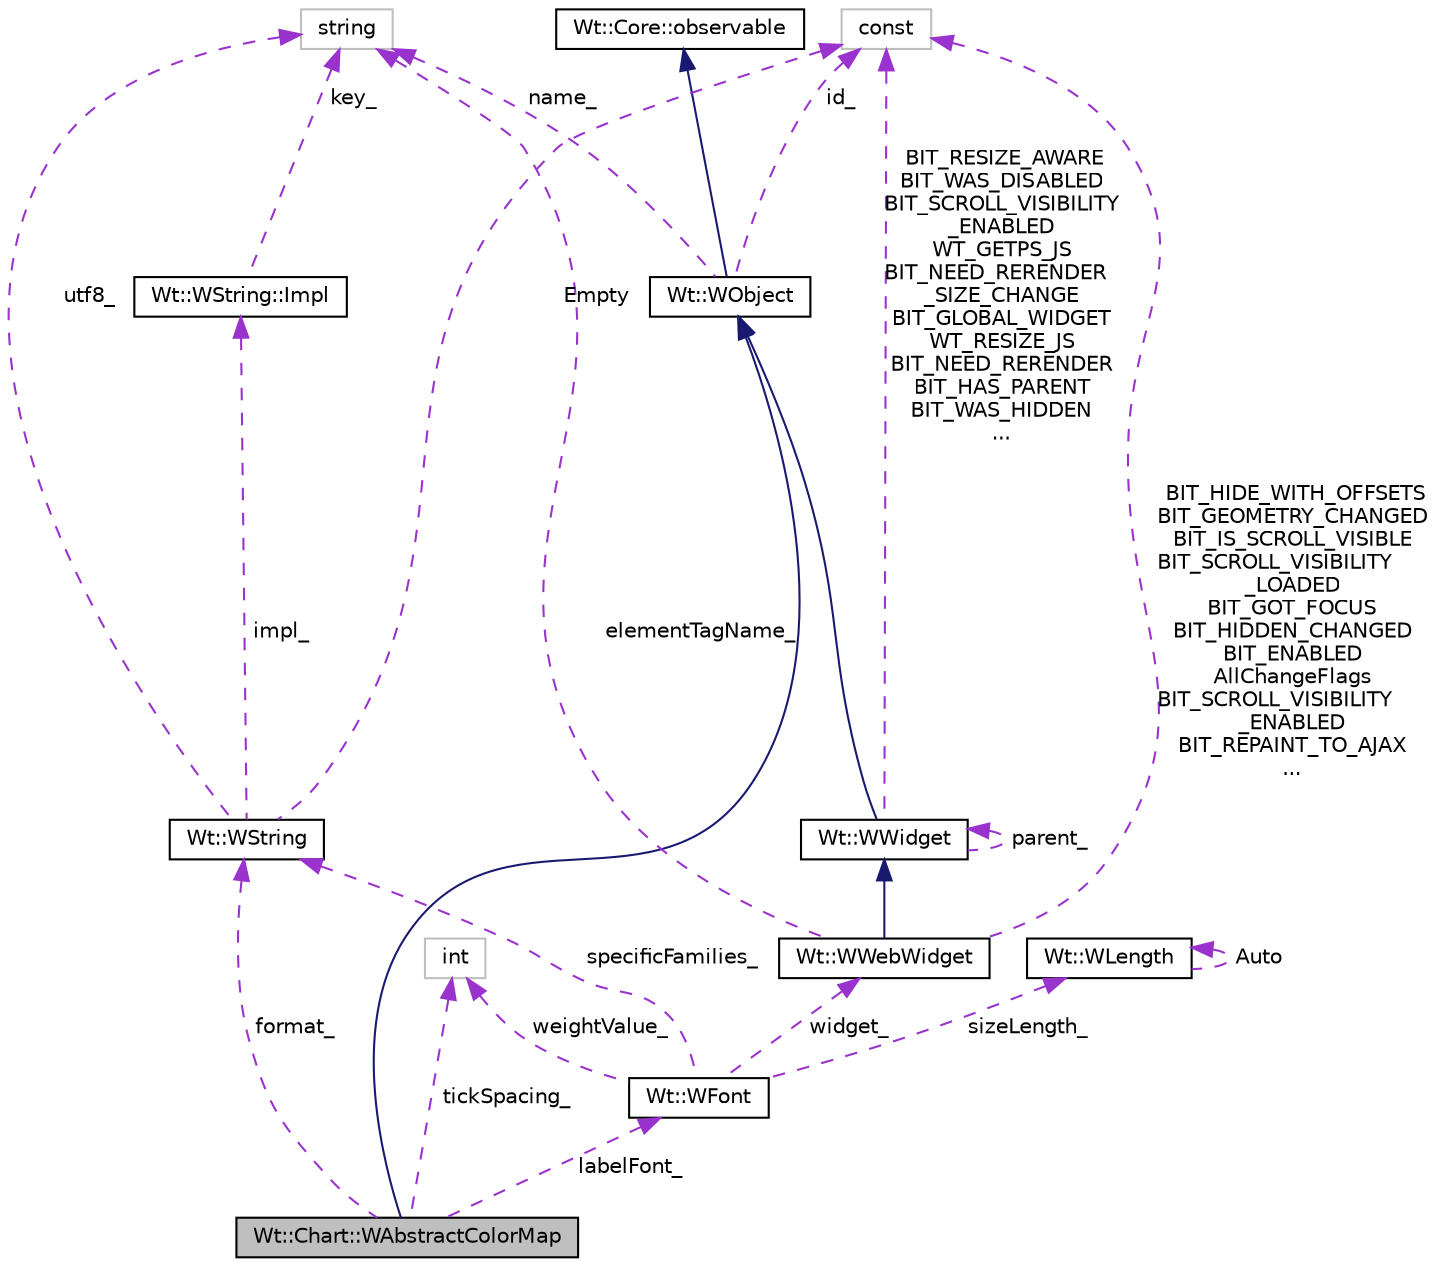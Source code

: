 digraph "Wt::Chart::WAbstractColorMap"
{
 // LATEX_PDF_SIZE
  edge [fontname="Helvetica",fontsize="10",labelfontname="Helvetica",labelfontsize="10"];
  node [fontname="Helvetica",fontsize="10",shape=record];
  Node1 [label="Wt::Chart::WAbstractColorMap",height=0.2,width=0.4,color="black", fillcolor="grey75", style="filled", fontcolor="black",tooltip="Maps numerical values to colors."];
  Node2 -> Node1 [dir="back",color="midnightblue",fontsize="10",style="solid"];
  Node2 [label="Wt::WObject",height=0.2,width=0.4,color="black", fillcolor="white", style="filled",URL="$classWt_1_1WObject.html",tooltip="A base class for objects that participate in the signal/slot system."];
  Node3 -> Node2 [dir="back",color="midnightblue",fontsize="10",style="solid"];
  Node3 [label="Wt::Core::observable",height=0.2,width=0.4,color="black", fillcolor="white", style="filled",URL="$classWt_1_1Core_1_1observable.html",tooltip="A base class for objects whose life-time can be tracked."];
  Node4 -> Node2 [dir="back",color="darkorchid3",fontsize="10",style="dashed",label=" name_" ];
  Node4 [label="string",height=0.2,width=0.4,color="grey75", fillcolor="white", style="filled",tooltip=" "];
  Node5 -> Node2 [dir="back",color="darkorchid3",fontsize="10",style="dashed",label=" id_" ];
  Node5 [label="const",height=0.2,width=0.4,color="grey75", fillcolor="white", style="filled",tooltip=" "];
  Node6 -> Node1 [dir="back",color="darkorchid3",fontsize="10",style="dashed",label=" format_" ];
  Node6 [label="Wt::WString",height=0.2,width=0.4,color="black", fillcolor="white", style="filled",URL="$classWt_1_1WString.html",tooltip="A value class which describes a locale-aware unicode string."];
  Node7 -> Node6 [dir="back",color="darkorchid3",fontsize="10",style="dashed",label=" impl_" ];
  Node7 [label="Wt::WString::Impl",height=0.2,width=0.4,color="black", fillcolor="white", style="filled",URL="$structWt_1_1WString_1_1Impl.html",tooltip=" "];
  Node4 -> Node7 [dir="back",color="darkorchid3",fontsize="10",style="dashed",label=" key_" ];
  Node4 -> Node6 [dir="back",color="darkorchid3",fontsize="10",style="dashed",label=" utf8_" ];
  Node5 -> Node6 [dir="back",color="darkorchid3",fontsize="10",style="dashed",label=" Empty" ];
  Node8 -> Node1 [dir="back",color="darkorchid3",fontsize="10",style="dashed",label=" tickSpacing_" ];
  Node8 [label="int",height=0.2,width=0.4,color="grey75", fillcolor="white", style="filled",tooltip=" "];
  Node9 -> Node1 [dir="back",color="darkorchid3",fontsize="10",style="dashed",label=" labelFont_" ];
  Node9 [label="Wt::WFont",height=0.2,width=0.4,color="black", fillcolor="white", style="filled",URL="$classWt_1_1WFont.html",tooltip="A value class that describes a font."];
  Node6 -> Node9 [dir="back",color="darkorchid3",fontsize="10",style="dashed",label=" specificFamilies_" ];
  Node8 -> Node9 [dir="back",color="darkorchid3",fontsize="10",style="dashed",label=" weightValue_" ];
  Node10 -> Node9 [dir="back",color="darkorchid3",fontsize="10",style="dashed",label=" widget_" ];
  Node10 [label="Wt::WWebWidget",height=0.2,width=0.4,color="black", fillcolor="white", style="filled",URL="$classWt_1_1WWebWidget.html",tooltip="A base class for widgets with an HTML counterpart."];
  Node11 -> Node10 [dir="back",color="midnightblue",fontsize="10",style="solid"];
  Node11 [label="Wt::WWidget",height=0.2,width=0.4,color="black", fillcolor="white", style="filled",URL="$classWt_1_1WWidget.html",tooltip="The abstract base class for a user-interface component."];
  Node2 -> Node11 [dir="back",color="midnightblue",fontsize="10",style="solid"];
  Node11 -> Node11 [dir="back",color="darkorchid3",fontsize="10",style="dashed",label=" parent_" ];
  Node5 -> Node11 [dir="back",color="darkorchid3",fontsize="10",style="dashed",label=" BIT_RESIZE_AWARE\nBIT_WAS_DISABLED\nBIT_SCROLL_VISIBILITY\l_ENABLED\nWT_GETPS_JS\nBIT_NEED_RERENDER\l_SIZE_CHANGE\nBIT_GLOBAL_WIDGET\nWT_RESIZE_JS\nBIT_NEED_RERENDER\nBIT_HAS_PARENT\nBIT_WAS_HIDDEN\n..." ];
  Node4 -> Node10 [dir="back",color="darkorchid3",fontsize="10",style="dashed",label=" elementTagName_" ];
  Node5 -> Node10 [dir="back",color="darkorchid3",fontsize="10",style="dashed",label=" BIT_HIDE_WITH_OFFSETS\nBIT_GEOMETRY_CHANGED\nBIT_IS_SCROLL_VISIBLE\nBIT_SCROLL_VISIBILITY\l_LOADED\nBIT_GOT_FOCUS\nBIT_HIDDEN_CHANGED\nBIT_ENABLED\nAllChangeFlags\nBIT_SCROLL_VISIBILITY\l_ENABLED\nBIT_REPAINT_TO_AJAX\n..." ];
  Node12 -> Node9 [dir="back",color="darkorchid3",fontsize="10",style="dashed",label=" sizeLength_" ];
  Node12 [label="Wt::WLength",height=0.2,width=0.4,color="black", fillcolor="white", style="filled",URL="$classWt_1_1WLength.html",tooltip="A value class that describes a CSS length."];
  Node12 -> Node12 [dir="back",color="darkorchid3",fontsize="10",style="dashed",label=" Auto" ];
}
